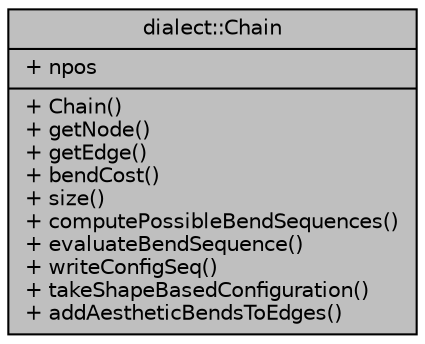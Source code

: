 digraph "dialect::Chain"
{
  edge [fontname="Helvetica",fontsize="10",labelfontname="Helvetica",labelfontsize="10"];
  node [fontname="Helvetica",fontsize="10",shape=record];
  Node1 [label="{dialect::Chain\n|+ npos\l|+ Chain()\l+ getNode()\l+ getEdge()\l+ bendCost()\l+ size()\l+ computePossibleBendSequences()\l+ evaluateBendSequence()\l+ writeConfigSeq()\l+ takeShapeBasedConfiguration()\l+ addAestheticBendsToEdges()\l}",height=0.2,width=0.4,color="black", fillcolor="grey75", style="filled", fontcolor="black"];
}
